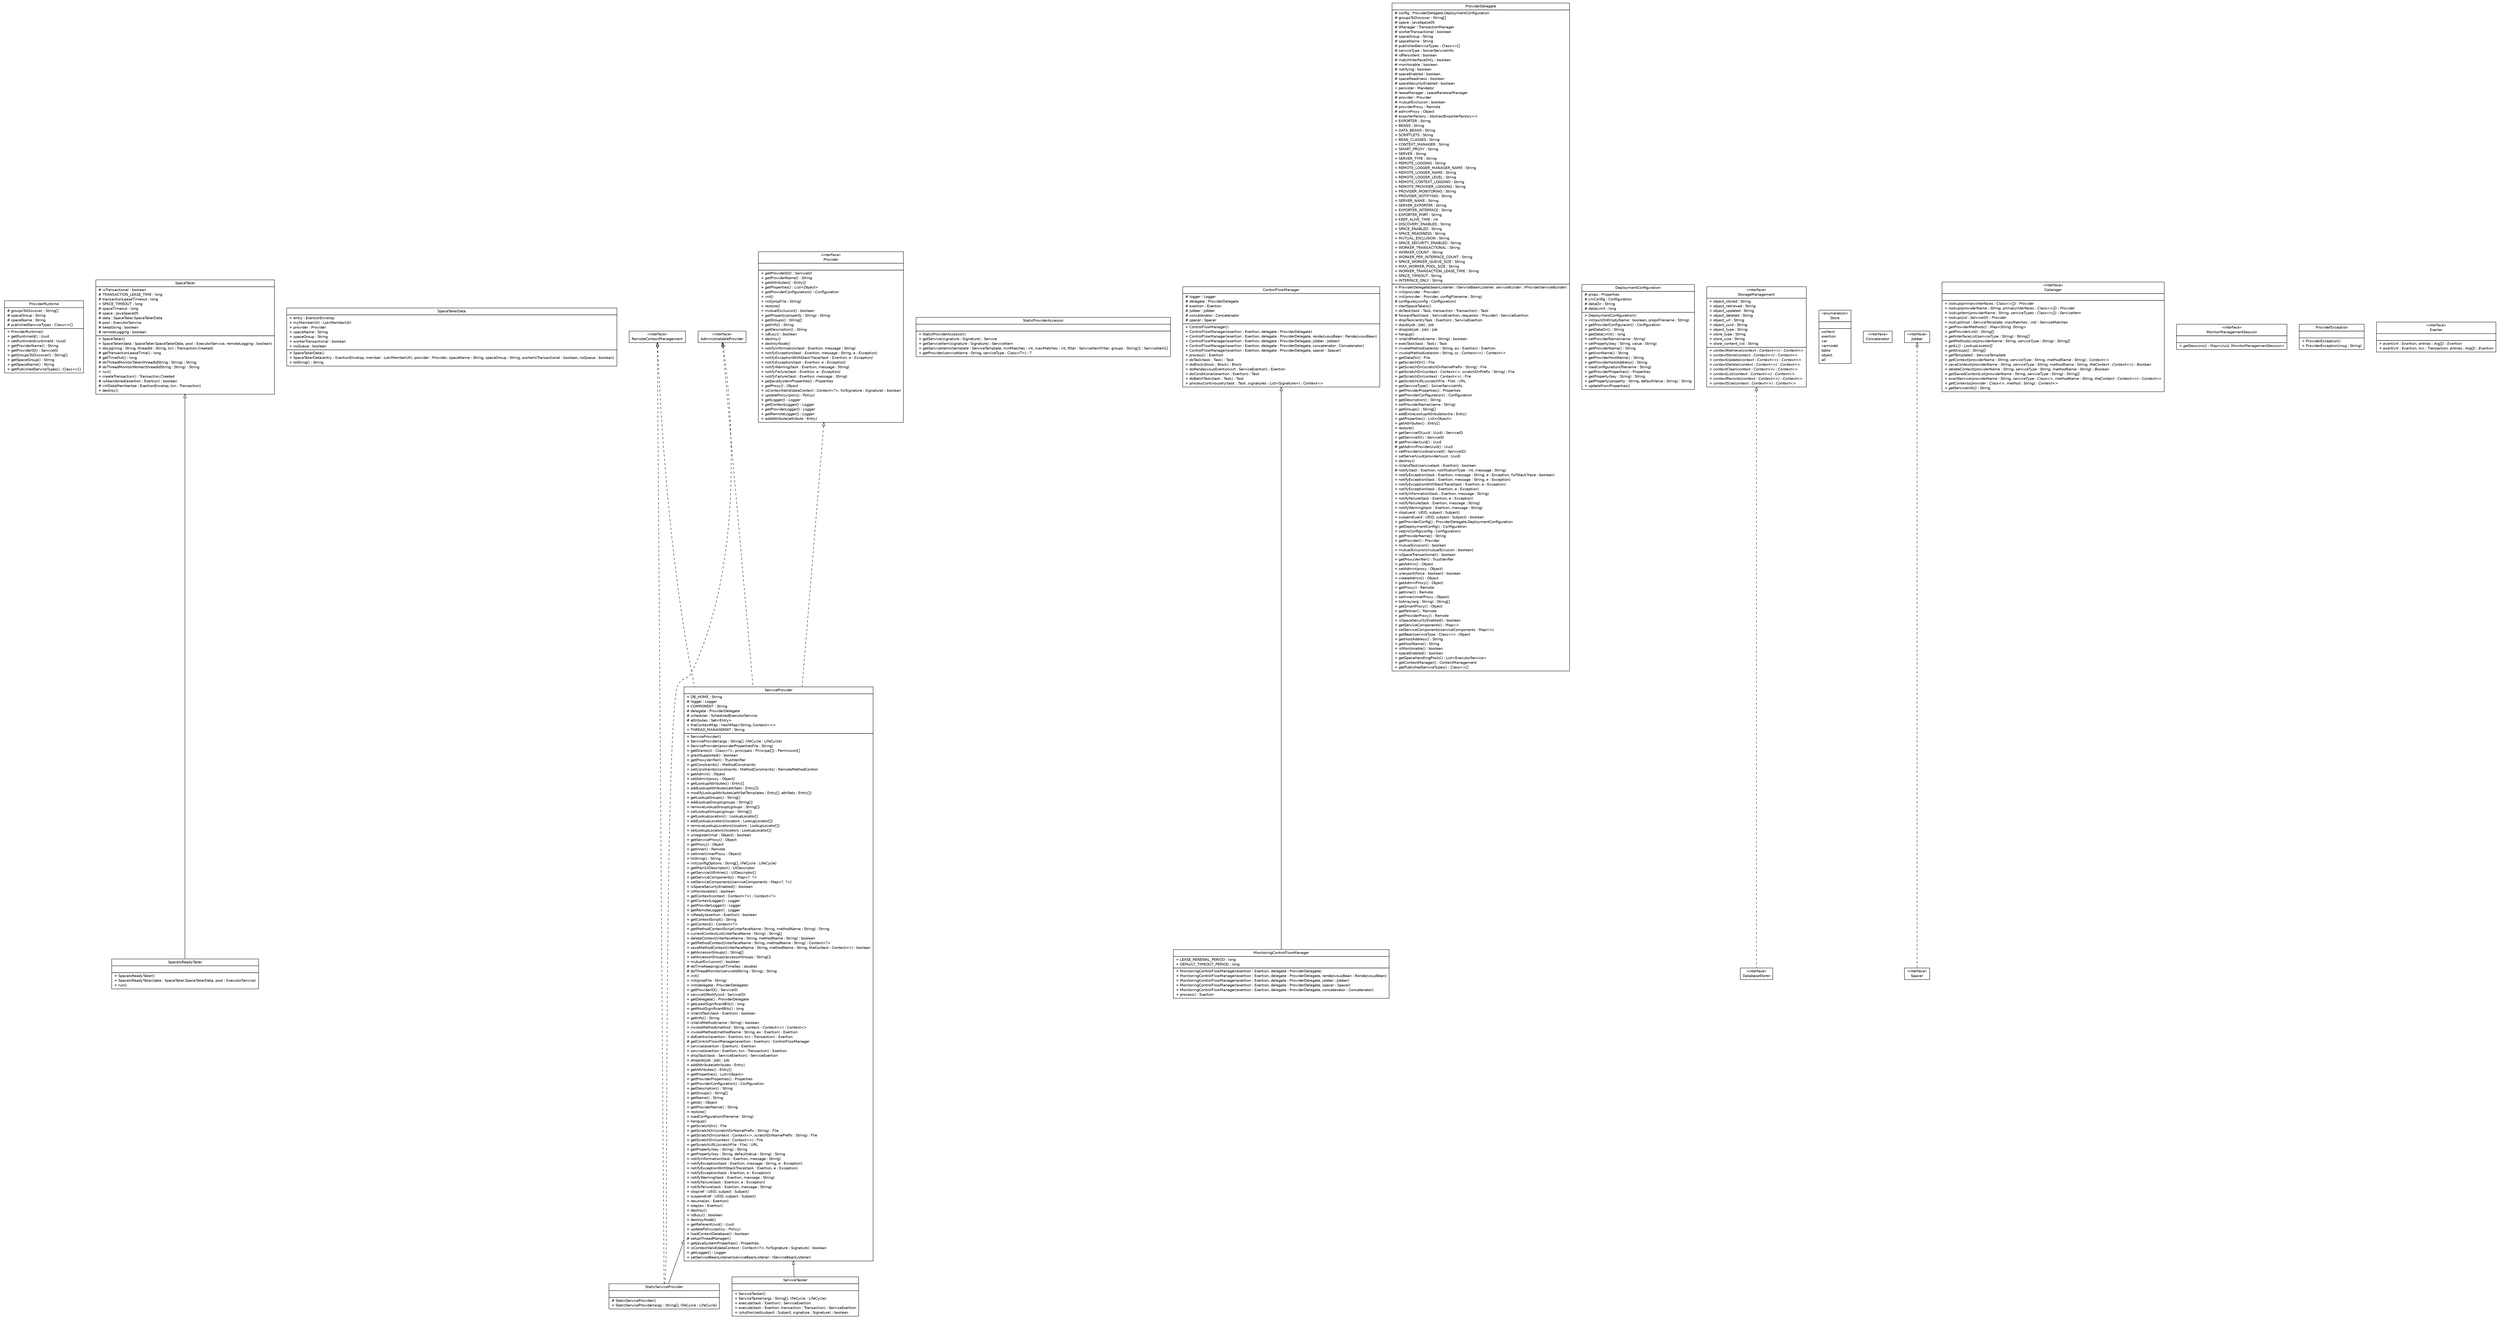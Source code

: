 #!/usr/local/bin/dot
#
# Class diagram 
# Generated by UMLGraph version R5_6 (http://www.umlgraph.org/)
#

digraph G {
	edge [fontname="Helvetica",fontsize=10,labelfontname="Helvetica",labelfontsize=10];
	node [fontname="Helvetica",fontsize=10,shape=plaintext];
	nodesep=0.25;
	ranksep=0.5;
	// sorcer.core.provider.ProviderRuntime
	c9904 [label=<<table title="sorcer.core.provider.ProviderRuntime" border="0" cellborder="1" cellspacing="0" cellpadding="2" port="p" href="./ProviderRuntime.html">
		<tr><td><table border="0" cellspacing="0" cellpadding="1">
<tr><td align="center" balign="center"> ProviderRuntime </td></tr>
		</table></td></tr>
		<tr><td><table border="0" cellspacing="0" cellpadding="1">
<tr><td align="left" balign="left"> # groupsToDiscover : String[] </td></tr>
<tr><td align="left" balign="left"> # spaceGroup : String </td></tr>
<tr><td align="left" balign="left"> # spaceName : String </td></tr>
<tr><td align="left" balign="left"> # publishedServiceTypes : Class&lt;&gt;[] </td></tr>
		</table></td></tr>
		<tr><td><table border="0" cellspacing="0" cellpadding="1">
<tr><td align="left" balign="left"> + ProviderRuntime() </td></tr>
<tr><td align="left" balign="left"> + getRuntimeId() : Uuid </td></tr>
<tr><td align="left" balign="left"> + setRuntimeId(runtimeId : Uuid) </td></tr>
<tr><td align="left" balign="left"> + getProviderName() : String </td></tr>
<tr><td align="left" balign="left"> + getProviderID() : ServiceID </td></tr>
<tr><td align="left" balign="left"> + getGroupsToDiscover() : String[] </td></tr>
<tr><td align="left" balign="left"> + getSpaceGroup() : String </td></tr>
<tr><td align="left" balign="left"> + getSpaceName() : String </td></tr>
<tr><td align="left" balign="left"> + getPublishedServiceTypes() : Class&lt;&gt;[] </td></tr>
		</table></td></tr>
		</table>>, URL="./ProviderRuntime.html", fontname="Helvetica", fontcolor="black", fontsize=10.0];
	// sorcer.core.provider.SpaceTaker
	c9905 [label=<<table title="sorcer.core.provider.SpaceTaker" border="0" cellborder="1" cellspacing="0" cellpadding="2" port="p" href="./SpaceTaker.html">
		<tr><td><table border="0" cellspacing="0" cellpadding="1">
<tr><td align="center" balign="center"> SpaceTaker </td></tr>
		</table></td></tr>
		<tr><td><table border="0" cellspacing="0" cellpadding="1">
<tr><td align="left" balign="left"> # isTransactional : boolean </td></tr>
<tr><td align="left" balign="left"> # TRANSACTION_LEASE_TIME : long </td></tr>
<tr><td align="left" balign="left"> # transactionLeaseTimeout : long </td></tr>
<tr><td align="left" balign="left"> + SPACE_TIMEOUT : long </td></tr>
<tr><td align="left" balign="left"> # spaceTimeout : long </td></tr>
<tr><td align="left" balign="left"> # space : JavaSpace05 </td></tr>
<tr><td align="left" balign="left"> # data : SpaceTaker.SpaceTakerData </td></tr>
<tr><td align="left" balign="left"> # pool : ExecutorService </td></tr>
<tr><td align="left" balign="left"> # keepGoing : boolean </td></tr>
<tr><td align="left" balign="left"> # remoteLogging : boolean </td></tr>
		</table></td></tr>
		<tr><td><table border="0" cellspacing="0" cellpadding="1">
<tr><td align="left" balign="left"> + SpaceTaker() </td></tr>
<tr><td align="left" balign="left"> + SpaceTaker(data : SpaceTaker.SpaceTakerData, pool : ExecutorService, remoteLogging : boolean) </td></tr>
<tr><td align="left" balign="left"> + doLog(msg : String, threadId : String, txn : Transaction.Created) </td></tr>
<tr><td align="left" balign="left"> # getTransactionLeaseTime() : long </td></tr>
<tr><td align="left" balign="left"> # getTimeOut() : long </td></tr>
<tr><td align="left" balign="left"> # doThreadMonitorTaker(threadIdString : String) : String </td></tr>
<tr><td align="left" balign="left"> # doThreadMonitorWorker(threadIdString : String) : String </td></tr>
<tr><td align="left" balign="left"> + run() </td></tr>
<tr><td align="left" balign="left"> + createTransaction() : Transaction.Created </td></tr>
<tr><td align="left" balign="left"> # isAbandoned(exertion : Exertion) : boolean </td></tr>
<tr><td align="left" balign="left"> # initDataMember(ee : ExertionEnvelop, txn : Transaction) </td></tr>
<tr><td align="left" balign="left"> + destroy() </td></tr>
		</table></td></tr>
		</table>>, URL="./SpaceTaker.html", fontname="Helvetica", fontcolor="black", fontsize=10.0];
	// sorcer.core.provider.SpaceTaker.SpaceTakerData
	c9906 [label=<<table title="sorcer.core.provider.SpaceTaker.SpaceTakerData" border="0" cellborder="1" cellspacing="0" cellpadding="2" port="p" href="./SpaceTaker.SpaceTakerData.html">
		<tr><td><table border="0" cellspacing="0" cellpadding="1">
<tr><td align="center" balign="center"> SpaceTakerData </td></tr>
		</table></td></tr>
		<tr><td><table border="0" cellspacing="0" cellpadding="1">
<tr><td align="left" balign="left"> + entry : ExertionEnvelop </td></tr>
<tr><td align="left" balign="left"> + myMemberUtil : LokiMemberUtil </td></tr>
<tr><td align="left" balign="left"> + provider : Provider </td></tr>
<tr><td align="left" balign="left"> + spaceName : String </td></tr>
<tr><td align="left" balign="left"> + spaceGroup : String </td></tr>
<tr><td align="left" balign="left"> + workerTransactional : boolean </td></tr>
<tr><td align="left" balign="left"> + noQueue : boolean </td></tr>
		</table></td></tr>
		<tr><td><table border="0" cellspacing="0" cellpadding="1">
<tr><td align="left" balign="left"> + SpaceTakerData() </td></tr>
<tr><td align="left" balign="left"> + SpaceTakerData(entry : ExertionEnvelop, member : LokiMemberUtil, provider : Provider, spaceName : String, spaceGroup : String, workerIsTransactional : boolean, noQueue : boolean) </td></tr>
<tr><td align="left" balign="left"> + toString() : String </td></tr>
		</table></td></tr>
		</table>>, URL="./SpaceTaker.SpaceTakerData.html", fontname="Helvetica", fontcolor="black", fontsize=10.0];
	// sorcer.core.provider.StaticServiceProvider
	c9907 [label=<<table title="sorcer.core.provider.StaticServiceProvider" border="0" cellborder="1" cellspacing="0" cellpadding="2" port="p" href="./StaticServiceProvider.html">
		<tr><td><table border="0" cellspacing="0" cellpadding="1">
<tr><td align="center" balign="center"> StaticServiceProvider </td></tr>
		</table></td></tr>
		<tr><td><table border="0" cellspacing="0" cellpadding="1">
<tr><td align="left" balign="left">  </td></tr>
		</table></td></tr>
		<tr><td><table border="0" cellspacing="0" cellpadding="1">
<tr><td align="left" balign="left"> # StaticServiceProvider() </td></tr>
<tr><td align="left" balign="left"> + StaticServiceProvider(args : String[], lifeCycle : LifeCycle) </td></tr>
		</table></td></tr>
		</table>>, URL="./StaticServiceProvider.html", fontname="Helvetica", fontcolor="black", fontsize=10.0];
	// sorcer.core.provider.StaticServiceProvider.StaticProviderAccessor
	c9908 [label=<<table title="sorcer.core.provider.StaticServiceProvider.StaticProviderAccessor" border="0" cellborder="1" cellspacing="0" cellpadding="2" port="p" href="./StaticServiceProvider.StaticProviderAccessor.html">
		<tr><td><table border="0" cellspacing="0" cellpadding="1">
<tr><td align="center" balign="center"> StaticProviderAccessor </td></tr>
		</table></td></tr>
		<tr><td><table border="0" cellspacing="0" cellpadding="1">
<tr><td align="left" balign="left">  </td></tr>
		</table></td></tr>
		<tr><td><table border="0" cellspacing="0" cellpadding="1">
<tr><td align="left" balign="left"> + StaticProviderAccessor() </td></tr>
<tr><td align="left" balign="left"> + getService(signature : Signature) : Service </td></tr>
<tr><td align="left" balign="left"> + getServiceItem(signature : Signature) : ServiceItem </td></tr>
<tr><td align="left" balign="left"> + getServiceItems(template : ServiceTemplate, minMatches : int, maxMatches : int, filter : ServiceItemFilter, groups : String[]) : ServiceItem[] </td></tr>
<tr><td align="left" balign="left"> + getProvider(serviceName : String, serviceType : Class&lt;T&gt;) : T </td></tr>
		</table></td></tr>
		</table>>, URL="./StaticServiceProvider.StaticProviderAccessor.html", fontname="Helvetica", fontcolor="black", fontsize=10.0];
	// sorcer.core.provider.ServiceTasker
	c9909 [label=<<table title="sorcer.core.provider.ServiceTasker" border="0" cellborder="1" cellspacing="0" cellpadding="2" port="p" href="./ServiceTasker.html">
		<tr><td><table border="0" cellspacing="0" cellpadding="1">
<tr><td align="center" balign="center"> ServiceTasker </td></tr>
		</table></td></tr>
		<tr><td><table border="0" cellspacing="0" cellpadding="1">
<tr><td align="left" balign="left">  </td></tr>
		</table></td></tr>
		<tr><td><table border="0" cellspacing="0" cellpadding="1">
<tr><td align="left" balign="left"> + ServiceTasker() </td></tr>
<tr><td align="left" balign="left"> + ServiceTasker(args : String[], lifeCycle : LifeCycle) </td></tr>
<tr><td align="left" balign="left"> + execute(task : Exertion) : ServiceExertion </td></tr>
<tr><td align="left" balign="left"> + execute(task : Exertion, transaction : Transaction) : ServiceExertion </td></tr>
<tr><td align="left" balign="left"> + isAuthorized(subject : Subject, signature : Signature) : boolean </td></tr>
		</table></td></tr>
		</table>>, URL="./ServiceTasker.html", fontname="Helvetica", fontcolor="black", fontsize=10.0];
	// sorcer.core.provider.SpaceIsReadyTaker
	c9910 [label=<<table title="sorcer.core.provider.SpaceIsReadyTaker" border="0" cellborder="1" cellspacing="0" cellpadding="2" port="p" href="./SpaceIsReadyTaker.html">
		<tr><td><table border="0" cellspacing="0" cellpadding="1">
<tr><td align="center" balign="center"> SpaceIsReadyTaker </td></tr>
		</table></td></tr>
		<tr><td><table border="0" cellspacing="0" cellpadding="1">
<tr><td align="left" balign="left">  </td></tr>
		</table></td></tr>
		<tr><td><table border="0" cellspacing="0" cellpadding="1">
<tr><td align="left" balign="left"> + SpaceIsReadyTaker() </td></tr>
<tr><td align="left" balign="left"> + SpaceIsReadyTaker(data : SpaceTaker.SpaceTakerData, pool : ExecutorService) </td></tr>
<tr><td align="left" balign="left"> + run() </td></tr>
		</table></td></tr>
		</table>>, URL="./SpaceIsReadyTaker.html", fontname="Helvetica", fontcolor="black", fontsize=10.0];
	// sorcer.core.provider.ControlFlowManager
	c9911 [label=<<table title="sorcer.core.provider.ControlFlowManager" border="0" cellborder="1" cellspacing="0" cellpadding="2" port="p" href="./ControlFlowManager.html">
		<tr><td><table border="0" cellspacing="0" cellpadding="1">
<tr><td align="center" balign="center"> ControlFlowManager </td></tr>
		</table></td></tr>
		<tr><td><table border="0" cellspacing="0" cellpadding="1">
<tr><td align="left" balign="left"> # logger : Logger </td></tr>
<tr><td align="left" balign="left"> # delegate : ProviderDelegate </td></tr>
<tr><td align="left" balign="left"> # exertion : Exertion </td></tr>
<tr><td align="left" balign="left"> # jobber : Jobber </td></tr>
<tr><td align="left" balign="left"> # concatenator : Concatenator </td></tr>
<tr><td align="left" balign="left"> # spacer : Spacer </td></tr>
		</table></td></tr>
		<tr><td><table border="0" cellspacing="0" cellpadding="1">
<tr><td align="left" balign="left"> + ControlFlowManager() </td></tr>
<tr><td align="left" balign="left"> + ControlFlowManager(exertion : Exertion, delegate : ProviderDelegate) </td></tr>
<tr><td align="left" balign="left"> + ControlFlowManager(exertion : Exertion, delegate : ProviderDelegate, rendezvousBean : RendezvousBean) </td></tr>
<tr><td align="left" balign="left"> + ControlFlowManager(exertion : Exertion, delegate : ProviderDelegate, jobber : Jobber) </td></tr>
<tr><td align="left" balign="left"> + ControlFlowManager(exertion : Exertion, delegate : ProviderDelegate, concatenator : Concatenator) </td></tr>
<tr><td align="left" balign="left"> + ControlFlowManager(exertion : Exertion, delegate : ProviderDelegate, spacer : Spacer) </td></tr>
<tr><td align="left" balign="left"> + process() : Exertion </td></tr>
<tr><td align="left" balign="left"> + doTask(task : Task) : Task </td></tr>
<tr><td align="left" balign="left"> + doBlock(block : Block) : Block </td></tr>
<tr><td align="left" balign="left"> + doRendezvousExertion(xrt : ServiceExertion) : Exertion </td></tr>
<tr><td align="left" balign="left"> + doConditional(exertion : Exertion) : Task </td></tr>
<tr><td align="left" balign="left"> + doBatchTask(task : Task) : Task </td></tr>
<tr><td align="left" balign="left"> + processContinousely(task : Task, signatures : List&lt;Signature&gt;) : Context&lt;&gt; </td></tr>
		</table></td></tr>
		</table>>, URL="./ControlFlowManager.html", fontname="Helvetica", fontcolor="black", fontsize=10.0];
	// sorcer.core.provider.ServiceProvider
	c9912 [label=<<table title="sorcer.core.provider.ServiceProvider" border="0" cellborder="1" cellspacing="0" cellpadding="2" port="p" href="./ServiceProvider.html">
		<tr><td><table border="0" cellspacing="0" cellpadding="1">
<tr><td align="center" balign="center"> ServiceProvider </td></tr>
		</table></td></tr>
		<tr><td><table border="0" cellspacing="0" cellpadding="1">
<tr><td align="left" balign="left"> + DB_HOME : String </td></tr>
<tr><td align="left" balign="left"> # logger : Logger </td></tr>
<tr><td align="left" balign="left"> + COMPONENT : String </td></tr>
<tr><td align="left" balign="left"> # delegate : ProviderDelegate </td></tr>
<tr><td align="left" balign="left"> # scheduler : ScheduledExecutorService </td></tr>
<tr><td align="left" balign="left"> # attributes : Set&lt;Entry&gt; </td></tr>
<tr><td align="left" balign="left"> + theContextMap : HashMap&lt;String, Context&lt;&gt;&gt; </td></tr>
<tr><td align="left" balign="left"> + THREAD_MANAGEMNT : String </td></tr>
		</table></td></tr>
		<tr><td><table border="0" cellspacing="0" cellpadding="1">
<tr><td align="left" balign="left"> + ServiceProvider() </td></tr>
<tr><td align="left" balign="left"> + ServiceProvider(args : String[], lifeCycle : LifeCycle) </td></tr>
<tr><td align="left" balign="left"> + ServiceProvider(providerPropertiesFile : String) </td></tr>
<tr><td align="left" balign="left"> + getGrants(cl : Class&lt;?&gt;, principals : Principal[]) : Permission[] </td></tr>
<tr><td align="left" balign="left"> + grantSupported() : boolean </td></tr>
<tr><td align="left" balign="left"> + getProxyVerifier() : TrustVerifier </td></tr>
<tr><td align="left" balign="left"> + getConstraints() : MethodConstraints </td></tr>
<tr><td align="left" balign="left"> + setConstraints(constraints : MethodConstraints) : RemoteMethodControl </td></tr>
<tr><td align="left" balign="left"> + getAdmin() : Object </td></tr>
<tr><td align="left" balign="left"> + setAdmin(proxy : Object) </td></tr>
<tr><td align="left" balign="left"> + getLookupAttributes() : Entry[] </td></tr>
<tr><td align="left" balign="left"> + addLookupAttributes(attrSets : Entry[]) </td></tr>
<tr><td align="left" balign="left"> + modifyLookupAttributes(attrSetTemplates : Entry[], attrSets : Entry[]) </td></tr>
<tr><td align="left" balign="left"> + getLookupGroups() : String[] </td></tr>
<tr><td align="left" balign="left"> + addLookupGroups(groups : String[]) </td></tr>
<tr><td align="left" balign="left"> + removeLookupGroups(groups : String[]) </td></tr>
<tr><td align="left" balign="left"> + setLookupGroups(groups : String[]) </td></tr>
<tr><td align="left" balign="left"> + getLookupLocators() : LookupLocator[] </td></tr>
<tr><td align="left" balign="left"> + addLookupLocators(locators : LookupLocator[]) </td></tr>
<tr><td align="left" balign="left"> + removeLookupLocators(locators : LookupLocator[]) </td></tr>
<tr><td align="left" balign="left"> + setLookupLocators(locators : LookupLocator[]) </td></tr>
<tr><td align="left" balign="left"> + unregister(impl : Object) : boolean </td></tr>
<tr><td align="left" balign="left"> + getServiceProxy() : Object </td></tr>
<tr><td align="left" balign="left"> + getProxy() : Object </td></tr>
<tr><td align="left" balign="left"> + getInner() : Remote </td></tr>
<tr><td align="left" balign="left"> + setInner(innerProxy : Object) </td></tr>
<tr><td align="left" balign="left"> + toString() : String </td></tr>
<tr><td align="left" balign="left"> + init(configOptions : String[], lifeCycle : LifeCycle) </td></tr>
<tr><td align="left" balign="left"> + getMainUIDescriptor() : UIDescriptor </td></tr>
<tr><td align="left" balign="left"> + getServiceUIEntries() : UIDescriptor[] </td></tr>
<tr><td align="left" balign="left"> + getServiceComponents() : Map&lt;?, ?&gt; </td></tr>
<tr><td align="left" balign="left"> + setServiceComponents(serviceComponents : Map&lt;?, ?&gt;) </td></tr>
<tr><td align="left" balign="left"> + isSpaceSecurityEnabled() : boolean </td></tr>
<tr><td align="left" balign="left"> + isMonitorable() : boolean </td></tr>
<tr><td align="left" balign="left"> + getContext(context : Context&lt;?&gt;) : Context&lt;?&gt; </td></tr>
<tr><td align="left" balign="left"> + getContextLogger() : Logger </td></tr>
<tr><td align="left" balign="left"> + getProviderLogger() : Logger </td></tr>
<tr><td align="left" balign="left"> + getRemoteLogger() : Logger </td></tr>
<tr><td align="left" balign="left"> + isReady(exertion : Exertion) : boolean </td></tr>
<tr><td align="left" balign="left"> + getContextScript() : String </td></tr>
<tr><td align="left" balign="left"> + getContext() : Context&lt;?&gt; </td></tr>
<tr><td align="left" balign="left"> + getMethodContextScript(interfaceName : String, methodName : String) : String </td></tr>
<tr><td align="left" balign="left"> + currentContextList(interfaceName : String) : String[] </td></tr>
<tr><td align="left" balign="left"> + deleteContext(interfaceName : String, methodName : String) : boolean </td></tr>
<tr><td align="left" balign="left"> + getMethodContext(interfaceName : String, methodName : String) : Context&lt;?&gt; </td></tr>
<tr><td align="left" balign="left"> + saveMethodContext(interfaceName : String, methodName : String, theContext : Context&lt;&gt;) : boolean </td></tr>
<tr><td align="left" balign="left"> + getAccessorGroups() : String[] </td></tr>
<tr><td align="left" balign="left"> + setAccessorGroups(accessorGroups : String[]) </td></tr>
<tr><td align="left" balign="left"> + mutualExclusion() : boolean </td></tr>
<tr><td align="left" balign="left"> # doTimeKeeping(callTimeSec : double) </td></tr>
<tr><td align="left" balign="left"> # doThreadMonitor(serviceIdString : String) : String </td></tr>
<tr><td align="left" balign="left"> + init() </td></tr>
<tr><td align="left" balign="left"> + init(propFile : String) </td></tr>
<tr><td align="left" balign="left"> + init(delegate : ProviderDelegate) </td></tr>
<tr><td align="left" balign="left"> + getProviderID() : ServiceID </td></tr>
<tr><td align="left" balign="left"> + serviceIDNotify(sid : ServiceID) </td></tr>
<tr><td align="left" balign="left"> + getDelegate() : ProviderDelegate </td></tr>
<tr><td align="left" balign="left"> + getLeastSignificantBits() : long </td></tr>
<tr><td align="left" balign="left"> + getMostSignificantBits() : long </td></tr>
<tr><td align="left" balign="left"> + isValidTask(task : Exertion) : boolean </td></tr>
<tr><td align="left" balign="left"> + getInfo() : String </td></tr>
<tr><td align="left" balign="left"> + isValidMethod(name : String) : boolean </td></tr>
<tr><td align="left" balign="left"> + invokeMethod(method : String, context : Context&lt;&gt;) : Context&lt;&gt; </td></tr>
<tr><td align="left" balign="left"> + invokeMethod(methodName : String, ex : Exertion) : Exertion </td></tr>
<tr><td align="left" balign="left"> + doExertion(exertion : Exertion, txn : Transaction) : Exertion </td></tr>
<tr><td align="left" balign="left"> # getControlFlownManager(exertion : Exertion) : ControlFlowManager </td></tr>
<tr><td align="left" balign="left"> + service(exertion : Exertion) : Exertion </td></tr>
<tr><td align="left" balign="left"> + service(exertion : Exertion, txn : Transaction) : Exertion </td></tr>
<tr><td align="left" balign="left"> + dropTask(task : ServiceExertion) : ServiceExertion </td></tr>
<tr><td align="left" balign="left"> + dropJob(job : Job) : Job </td></tr>
<tr><td align="left" balign="left"> + addAttribute(attributes : Entry) </td></tr>
<tr><td align="left" balign="left"> + getAttributes() : Entry[] </td></tr>
<tr><td align="left" balign="left"> + getProperties() : List&lt;Object&gt; </td></tr>
<tr><td align="left" balign="left"> + getProviderProperties() : Properties </td></tr>
<tr><td align="left" balign="left"> + getProviderConfiguration() : Configuration </td></tr>
<tr><td align="left" balign="left"> + getDescription() : String </td></tr>
<tr><td align="left" balign="left"> + getGroups() : String[] </td></tr>
<tr><td align="left" balign="left"> + getName() : String </td></tr>
<tr><td align="left" balign="left"> + getId() : Object </td></tr>
<tr><td align="left" balign="left"> + getProviderName() : String </td></tr>
<tr><td align="left" balign="left"> + restore() </td></tr>
<tr><td align="left" balign="left"> + loadConfiguration(filename : String) </td></tr>
<tr><td align="left" balign="left"> + hangup() </td></tr>
<tr><td align="left" balign="left"> + getScratchDir() : File </td></tr>
<tr><td align="left" balign="left"> + getScratchDir(scratchDirNamePrefix : String) : File </td></tr>
<tr><td align="left" balign="left"> + getScratchDir(context : Context&lt;&gt;, scratchDirNamePrefix : String) : File </td></tr>
<tr><td align="left" balign="left"> + getScratchDir(context : Context&lt;&gt;) : File </td></tr>
<tr><td align="left" balign="left"> + getScratchURL(scratchFile : File) : URL </td></tr>
<tr><td align="left" balign="left"> + getProperty(key : String) : String </td></tr>
<tr><td align="left" balign="left"> + getProperty(key : String, defaultValue : String) : String </td></tr>
<tr><td align="left" balign="left"> + notifyInformation(task : Exertion, message : String) </td></tr>
<tr><td align="left" balign="left"> + notifyException(task : Exertion, message : String, e : Exception) </td></tr>
<tr><td align="left" balign="left"> + notifyExceptionWithStackTrace(task : Exertion, e : Exception) </td></tr>
<tr><td align="left" balign="left"> + notifyException(task : Exertion, e : Exception) </td></tr>
<tr><td align="left" balign="left"> + notifyWarning(task : Exertion, message : String) </td></tr>
<tr><td align="left" balign="left"> + notifyFailure(task : Exertion, e : Exception) </td></tr>
<tr><td align="left" balign="left"> + notifyFailure(task : Exertion, message : String) </td></tr>
<tr><td align="left" balign="left"> + stop(ref : UEID, subject : Subject) </td></tr>
<tr><td align="left" balign="left"> + suspend(ref : UEID, subject : Subject) </td></tr>
<tr><td align="left" balign="left"> + resume(ex : Exertion) </td></tr>
<tr><td align="left" balign="left"> + step(ex : Exertion) </td></tr>
<tr><td align="left" balign="left"> + destroy() </td></tr>
<tr><td align="left" balign="left"> + isBusy() : boolean </td></tr>
<tr><td align="left" balign="left"> + destroyNode() </td></tr>
<tr><td align="left" balign="left"> + getReferentUuid() : Uuid </td></tr>
<tr><td align="left" balign="left"> + updatePolicy(policy : Policy) </td></tr>
<tr><td align="left" balign="left"> + loadContextDatabase() : boolean </td></tr>
<tr><td align="left" balign="left"> # setupThreadManager() </td></tr>
<tr><td align="left" balign="left"> + getJavaSystemProperties() : Properties </td></tr>
<tr><td align="left" balign="left"> + isContextValid(dataContext : Context&lt;?&gt;, forSignature : Signature) : boolean </td></tr>
<tr><td align="left" balign="left"> + getLogger() : Logger </td></tr>
<tr><td align="left" balign="left"> + setServiceBeanListener(serviceBeanListener : IServiceBeanListener) </td></tr>
		</table></td></tr>
		</table>>, URL="./ServiceProvider.html", fontname="Helvetica", fontcolor="black", fontsize=10.0];
	// sorcer.core.provider.ProviderDelegate
	c9913 [label=<<table title="sorcer.core.provider.ProviderDelegate" border="0" cellborder="1" cellspacing="0" cellpadding="2" port="p" href="./ProviderDelegate.html">
		<tr><td><table border="0" cellspacing="0" cellpadding="1">
<tr><td align="center" balign="center"> ProviderDelegate </td></tr>
		</table></td></tr>
		<tr><td><table border="0" cellspacing="0" cellpadding="1">
<tr><td align="left" balign="left"> # config : ProviderDelegate.DeploymentConfiguration </td></tr>
<tr><td align="left" balign="left"> # groupsToDiscover : String[] </td></tr>
<tr><td align="left" balign="left"> # space : JavaSpace05 </td></tr>
<tr><td align="left" balign="left"> # tManager : TransactionManager </td></tr>
<tr><td align="left" balign="left"> # workerTransactional : boolean </td></tr>
<tr><td align="left" balign="left"> # spaceGroup : String </td></tr>
<tr><td align="left" balign="left"> # spaceName : String </td></tr>
<tr><td align="left" balign="left"> # publishedServiceTypes : Class&lt;&gt;[] </td></tr>
<tr><td align="left" balign="left"> # serviceType : SorcerServiceInfo </td></tr>
<tr><td align="left" balign="left"> # idPersistent : boolean </td></tr>
<tr><td align="left" balign="left"> # matchInterfaceOnly : boolean </td></tr>
<tr><td align="left" balign="left"> # monitorable : boolean </td></tr>
<tr><td align="left" balign="left"> # notifying : boolean </td></tr>
<tr><td align="left" balign="left"> # spaceEnabled : boolean </td></tr>
<tr><td align="left" balign="left"> # spaceReadiness : boolean </td></tr>
<tr><td align="left" balign="left"> # spaceSecurityEnabled : boolean </td></tr>
<tr><td align="left" balign="left"> + persister : Mandator </td></tr>
<tr><td align="left" balign="left"> # leaseManager : LeaseRenewalManager </td></tr>
<tr><td align="left" balign="left"> # provider : Provider </td></tr>
<tr><td align="left" balign="left"> # mutualExclusion : boolean </td></tr>
<tr><td align="left" balign="left"> # providerProxy : Remote </td></tr>
<tr><td align="left" balign="left"> # adminProxy : Object </td></tr>
<tr><td align="left" balign="left"> # exporterFactory : AbstractExporterFactory&lt;&gt; </td></tr>
<tr><td align="left" balign="left"> + EXPORTER : String </td></tr>
<tr><td align="left" balign="left"> + BEANS : String </td></tr>
<tr><td align="left" balign="left"> + DATA_BEANS : String </td></tr>
<tr><td align="left" balign="left"> + SCRIPTLETS : String </td></tr>
<tr><td align="left" balign="left"> + BEAN_CLASSES : String </td></tr>
<tr><td align="left" balign="left"> + CONTEXT_MANAGER : String </td></tr>
<tr><td align="left" balign="left"> + SMART_PROXY : String </td></tr>
<tr><td align="left" balign="left"> + SERVER : String </td></tr>
<tr><td align="left" balign="left"> + SERVER_TYPE : String </td></tr>
<tr><td align="left" balign="left"> + REMOTE_LOGGING : String </td></tr>
<tr><td align="left" balign="left"> + REMOTE_LOGGER_MANAGER_NAME : String </td></tr>
<tr><td align="left" balign="left"> + REMOTE_LOGGER_NAME : String </td></tr>
<tr><td align="left" balign="left"> + REMOTE_LOGGER_LEVEL : String </td></tr>
<tr><td align="left" balign="left"> + REMOTE_CONTEXT_LOGGING : String </td></tr>
<tr><td align="left" balign="left"> + REMOTE_PROVIDER_LOGGING : String </td></tr>
<tr><td align="left" balign="left"> + PROVIDER_MONITORING : String </td></tr>
<tr><td align="left" balign="left"> + PROVIDER_NOTIFYING : String </td></tr>
<tr><td align="left" balign="left"> + SERVER_NAME : String </td></tr>
<tr><td align="left" balign="left"> + SERVER_EXPORTER : String </td></tr>
<tr><td align="left" balign="left"> + EXPORTER_INTERFACE : String </td></tr>
<tr><td align="left" balign="left"> + EXPORTER_PORT : String </td></tr>
<tr><td align="left" balign="left"> + KEEP_ALIVE_TIME : int </td></tr>
<tr><td align="left" balign="left"> + DISCOVERY_ENABLED : String </td></tr>
<tr><td align="left" balign="left"> + SPACE_ENABLED : String </td></tr>
<tr><td align="left" balign="left"> + SPACE_READINESS : String </td></tr>
<tr><td align="left" balign="left"> + MUTUAL_EXCLUSION : String </td></tr>
<tr><td align="left" balign="left"> + SPACE_SECURITY_ENABLED : String </td></tr>
<tr><td align="left" balign="left"> + WORKER_TRANSACTIONAL : String </td></tr>
<tr><td align="left" balign="left"> + WORKER_COUNT : String </td></tr>
<tr><td align="left" balign="left"> + WORKER_PER_INTERFACE_COUNT : String </td></tr>
<tr><td align="left" balign="left"> + SPACE_WORKER_QUEUE_SIZE : String </td></tr>
<tr><td align="left" balign="left"> + MAX_WORKER_POOL_SIZE : String </td></tr>
<tr><td align="left" balign="left"> + WORKER_TRANSACTION_LEASE_TIME : String </td></tr>
<tr><td align="left" balign="left"> + SPACE_TIMEOUT : String </td></tr>
<tr><td align="left" balign="left"> + INTERFACE_ONLY : String </td></tr>
		</table></td></tr>
		<tr><td><table border="0" cellspacing="0" cellpadding="1">
<tr><td align="left" balign="left"> + ProviderDelegate(beanListener : IServiceBeanListener, serviceBuilder : IProviderServiceBuilder) </td></tr>
<tr><td align="left" balign="left"> + init(provider : Provider) </td></tr>
<tr><td align="left" balign="left"> + init(provider : Provider, configFilename : String) </td></tr>
<tr><td align="left" balign="left"> # configure(jconfig : Configuration) </td></tr>
<tr><td align="left" balign="left"> + startSpaceTakers() </td></tr>
<tr><td align="left" balign="left"> + doTask(task : Task, transaction : Transaction) : Task </td></tr>
<tr><td align="left" balign="left"> # forwardTask(task : ServiceExertion, requestor : Provider) : ServiceExertion </td></tr>
<tr><td align="left" balign="left"> + dropTask(entryTask : Exertion) : ServiceExertion </td></tr>
<tr><td align="left" balign="left"> + doJob(job : Job) : Job </td></tr>
<tr><td align="left" balign="left"> + dropJob(job : Job) : Job </td></tr>
<tr><td align="left" balign="left"> + hangup() </td></tr>
<tr><td align="left" balign="left"> + isValidMethod(name : String) : boolean </td></tr>
<tr><td align="left" balign="left"> + execTask(task : Task) : Task </td></tr>
<tr><td align="left" balign="left"> + invokeMethod(selector : String, ex : Exertion) : Exertion </td></tr>
<tr><td align="left" balign="left"> + invokeMethod(selector : String, sc : Context&lt;&gt;) : Context&lt;&gt; </td></tr>
<tr><td align="left" balign="left"> + getDataDir() : File </td></tr>
<tr><td align="left" balign="left"> + getScratchDir() : File </td></tr>
<tr><td align="left" balign="left"> + getScratchDir(scratchDirNamePrefix : String) : File </td></tr>
<tr><td align="left" balign="left"> + getScratchDir(context : Context&lt;&gt;, scratchDirPrefix : String) : File </td></tr>
<tr><td align="left" balign="left"> + getScratchDir(context : Context&lt;&gt;) : File </td></tr>
<tr><td align="left" balign="left"> + getScratchURL(scratchFile : File) : URL </td></tr>
<tr><td align="left" balign="left"> + getServiceType() : SorcerServiceInfo </td></tr>
<tr><td align="left" balign="left"> + getProviderProperties() : Properties </td></tr>
<tr><td align="left" balign="left"> + getProviderConfiguration() : Configuration </td></tr>
<tr><td align="left" balign="left"> + getDescription() : String </td></tr>
<tr><td align="left" balign="left"> + setProviderName(name : String) </td></tr>
<tr><td align="left" balign="left"> + getGroups() : String[] </td></tr>
<tr><td align="left" balign="left"> + addExtraLookupAttribute(extra : Entry) </td></tr>
<tr><td align="left" balign="left"> + getProperties() : List&lt;Object&gt; </td></tr>
<tr><td align="left" balign="left"> + getAttributes() : Entry[] </td></tr>
<tr><td align="left" balign="left"> + restore() </td></tr>
<tr><td align="left" balign="left"> + getServiceID(uuid : Uuid) : ServiceID </td></tr>
<tr><td align="left" balign="left"> + getServiceID() : ServiceID </td></tr>
<tr><td align="left" balign="left"> # getProviderUuid() : Uuid </td></tr>
<tr><td align="left" balign="left"> # getAdminProviderUuid() : Uuid </td></tr>
<tr><td align="left" balign="left"> + setProviderUuid(serviceID : ServiceID) </td></tr>
<tr><td align="left" balign="left"> + setServerUuid(providerUuid : Uuid) </td></tr>
<tr><td align="left" balign="left"> + destroy() </td></tr>
<tr><td align="left" balign="left"> + isValidTask(servicetask : Exertion) : boolean </td></tr>
<tr><td align="left" balign="left"> # notify(task : Exertion, notificationType : int, message : String) </td></tr>
<tr><td align="left" balign="left"> + notifyException(task : Exertion, message : String, e : Exception, fullStackTrace : boolean) </td></tr>
<tr><td align="left" balign="left"> + notifyException(task : Exertion, message : String, e : Exception) </td></tr>
<tr><td align="left" balign="left"> + notifyExceptionWithStackTrace(task : Exertion, e : Exception) </td></tr>
<tr><td align="left" balign="left"> + notifyException(task : Exertion, e : Exception) </td></tr>
<tr><td align="left" balign="left"> + notifyInformation(task : Exertion, message : String) </td></tr>
<tr><td align="left" balign="left"> + notifyFailure(task : Exertion, e : Exception) </td></tr>
<tr><td align="left" balign="left"> + notifyFailure(task : Exertion, message : String) </td></tr>
<tr><td align="left" balign="left"> + notifyWarning(task : Exertion, message : String) </td></tr>
<tr><td align="left" balign="left"> + stop(ueid : UEID, subject : Subject) </td></tr>
<tr><td align="left" balign="left"> + suspend(ueid : UEID, subject : Subject) : boolean </td></tr>
<tr><td align="left" balign="left"> + getProviderConfig() : ProviderDelegate.DeploymentConfiguration </td></tr>
<tr><td align="left" balign="left"> + getDeploymentConfig() : Configuration </td></tr>
<tr><td align="left" balign="left"> + setJiniConfig(config : Configuration) </td></tr>
<tr><td align="left" balign="left"> + getProviderName() : String </td></tr>
<tr><td align="left" balign="left"> + getProvider() : Provider </td></tr>
<tr><td align="left" balign="left"> + mutualExlusion() : boolean </td></tr>
<tr><td align="left" balign="left"> + mutualExlusion(mutualExlusion : boolean) </td></tr>
<tr><td align="left" balign="left"> + isSpaceTransactional() : boolean </td></tr>
<tr><td align="left" balign="left"> + getProxyVerifier() : TrustVerifier </td></tr>
<tr><td align="left" balign="left"> + getAdmin() : Object </td></tr>
<tr><td align="left" balign="left"> + setAdmin(proxy : Object) </td></tr>
<tr><td align="left" balign="left"> + unexport(force : boolean) : boolean </td></tr>
<tr><td align="left" balign="left"> + createAdmin() : Object </td></tr>
<tr><td align="left" balign="left"> + getAdminProxy() : Object </td></tr>
<tr><td align="left" balign="left"> + getProxy() : Remote </td></tr>
<tr><td align="left" balign="left"> + getInner() : Remote </td></tr>
<tr><td align="left" balign="left"> + setInner(innerProxy : Object) </td></tr>
<tr><td align="left" balign="left"> + toArray(arg : String) : String[] </td></tr>
<tr><td align="left" balign="left"> + getSmartProxy() : Object </td></tr>
<tr><td align="left" balign="left"> + getPartner() : Remote </td></tr>
<tr><td align="left" balign="left"> + getProviderProxy() : Remote </td></tr>
<tr><td align="left" balign="left"> + isSpaceSecurityEnabled() : boolean </td></tr>
<tr><td align="left" balign="left"> + getServiceComponents() : Map&lt;&gt; </td></tr>
<tr><td align="left" balign="left"> + setServiceComponents(serviceComponents : Map&lt;&gt;) </td></tr>
<tr><td align="left" balign="left"> + getBean(serviceType : Class&lt;&gt;) : Object </td></tr>
<tr><td align="left" balign="left"> + getHostAddress() : String </td></tr>
<tr><td align="left" balign="left"> + getHostName() : String </td></tr>
<tr><td align="left" balign="left"> + isMonitorable() : boolean </td></tr>
<tr><td align="left" balign="left"> + spaceEnabled() : boolean </td></tr>
<tr><td align="left" balign="left"> + getSpaceHandlingPools() : List&lt;ExecutorService&gt; </td></tr>
<tr><td align="left" balign="left"> + getContextManager() : ContextManagement </td></tr>
<tr><td align="left" balign="left"> + getPublishedServiceTypes() : Class&lt;&gt;[] </td></tr>
		</table></td></tr>
		</table>>, URL="./ProviderDelegate.html", fontname="Helvetica", fontcolor="black", fontsize=10.0];
	// sorcer.core.provider.ProviderDelegate.DeploymentConfiguration
	c9914 [label=<<table title="sorcer.core.provider.ProviderDelegate.DeploymentConfiguration" border="0" cellborder="1" cellspacing="0" cellpadding="2" port="p" href="./ProviderDelegate.DeploymentConfiguration.html">
		<tr><td><table border="0" cellspacing="0" cellpadding="1">
<tr><td align="center" balign="center"> DeploymentConfiguration </td></tr>
		</table></td></tr>
		<tr><td><table border="0" cellspacing="0" cellpadding="1">
<tr><td align="left" balign="left"> # props : Properties </td></tr>
<tr><td align="left" balign="left"> # jiniConfig : Configuration </td></tr>
<tr><td align="left" balign="left"> # dataDir : String </td></tr>
<tr><td align="left" balign="left"> # dataLimit : long </td></tr>
		</table></td></tr>
		<tr><td><table border="0" cellspacing="0" cellpadding="1">
<tr><td align="left" balign="left"> + DeploymentConfiguration() </td></tr>
<tr><td align="left" balign="left"> + init(exitOnEmptyName : boolean, propsFilename : String) </td></tr>
<tr><td align="left" balign="left"> + getProviderConfiguraion() : Configuration </td></tr>
<tr><td align="left" balign="left"> + getDataDir() : String </td></tr>
<tr><td align="left" balign="left"> + getDataLimit() : long </td></tr>
<tr><td align="left" balign="left"> + setProviderName(name : String) </td></tr>
<tr><td align="left" balign="left"> + setProperty(key : String, value : String) </td></tr>
<tr><td align="left" balign="left"> + getProviderName() : String </td></tr>
<tr><td align="left" balign="left"> + getIconName() : String </td></tr>
<tr><td align="left" balign="left"> + getProviderHostName() : String </td></tr>
<tr><td align="left" balign="left"> + getProviderHostAddress() : String </td></tr>
<tr><td align="left" balign="left"> + loadConfiguration(filename : String) </td></tr>
<tr><td align="left" balign="left"> + getProviderProperties() : Properties </td></tr>
<tr><td align="left" balign="left"> + getProperty(key : String) : String </td></tr>
<tr><td align="left" balign="left"> + getProperty(property : String, defaultValue : String) : String </td></tr>
<tr><td align="left" balign="left"> + updateFromProperties() </td></tr>
		</table></td></tr>
		</table>>, URL="./ProviderDelegate.DeploymentConfiguration.html", fontname="Helvetica", fontcolor="black", fontsize=10.0];
	// sorcer.core.provider.MonitoringControlFlowManager
	c9915 [label=<<table title="sorcer.core.provider.MonitoringControlFlowManager" border="0" cellborder="1" cellspacing="0" cellpadding="2" port="p" href="./MonitoringControlFlowManager.html">
		<tr><td><table border="0" cellspacing="0" cellpadding="1">
<tr><td align="center" balign="center"> MonitoringControlFlowManager </td></tr>
		</table></td></tr>
		<tr><td><table border="0" cellspacing="0" cellpadding="1">
<tr><td align="left" balign="left"> + LEASE_RENEWAL_PERIOD : long </td></tr>
<tr><td align="left" balign="left"> + DEFAULT_TIMEOUT_PERIOD : long </td></tr>
		</table></td></tr>
		<tr><td><table border="0" cellspacing="0" cellpadding="1">
<tr><td align="left" balign="left"> + MonitoringControlFlowManager(exertion : Exertion, delegate : ProviderDelegate) </td></tr>
<tr><td align="left" balign="left"> + MonitoringControlFlowManager(exertion : Exertion, delegate : ProviderDelegate, rendezvousBean : RendezvousBean) </td></tr>
<tr><td align="left" balign="left"> + MonitoringControlFlowManager(exertion : Exertion, delegate : ProviderDelegate, jobber : Jobber) </td></tr>
<tr><td align="left" balign="left"> + MonitoringControlFlowManager(exertion : Exertion, delegate : ProviderDelegate, spacer : Spacer) </td></tr>
<tr><td align="left" balign="left"> + MonitoringControlFlowManager(exertion : Exertion, delegate : ProviderDelegate, concatenator : Concatenator) </td></tr>
<tr><td align="left" balign="left"> + process() : Exertion </td></tr>
		</table></td></tr>
		</table>>, URL="./MonitoringControlFlowManager.html", fontname="Helvetica", fontcolor="black", fontsize=10.0];
	// sorcer.core.provider.StorageManagement
	c9916 [label=<<table title="sorcer.core.provider.StorageManagement" border="0" cellborder="1" cellspacing="0" cellpadding="2" port="p" href="./StorageManagement.html">
		<tr><td><table border="0" cellspacing="0" cellpadding="1">
<tr><td align="center" balign="center"> &#171;interface&#187; </td></tr>
<tr><td align="center" balign="center"> StorageManagement </td></tr>
		</table></td></tr>
		<tr><td><table border="0" cellspacing="0" cellpadding="1">
<tr><td align="left" balign="left"> + object_stored : String </td></tr>
<tr><td align="left" balign="left"> + object_retrieved : String </td></tr>
<tr><td align="left" balign="left"> + object_updated : String </td></tr>
<tr><td align="left" balign="left"> + object_deleted : String </td></tr>
<tr><td align="left" balign="left"> + object_url : String </td></tr>
<tr><td align="left" balign="left"> + object_uuid : String </td></tr>
<tr><td align="left" balign="left"> + object_type : String </td></tr>
<tr><td align="left" balign="left"> + store_type : String </td></tr>
<tr><td align="left" balign="left"> + store_size : String </td></tr>
<tr><td align="left" balign="left"> + store_content_list : String </td></tr>
		</table></td></tr>
		<tr><td><table border="0" cellspacing="0" cellpadding="1">
<tr><td align="left" balign="left"><font face="Helvetica-Oblique" point-size="10.0"> + contextRetrieve(context : Context&lt;&gt;) : Context&lt;&gt; </font></td></tr>
<tr><td align="left" balign="left"><font face="Helvetica-Oblique" point-size="10.0"> + contextStore(context : Context&lt;&gt;) : Context&lt;&gt; </font></td></tr>
<tr><td align="left" balign="left"><font face="Helvetica-Oblique" point-size="10.0"> + contextUpdate(context : Context&lt;&gt;) : Context&lt;&gt; </font></td></tr>
<tr><td align="left" balign="left"><font face="Helvetica-Oblique" point-size="10.0"> + contextDelete(context : Context&lt;&gt;) : Context&lt;&gt; </font></td></tr>
<tr><td align="left" balign="left"><font face="Helvetica-Oblique" point-size="10.0"> + contextClear(context : Context&lt;&gt;) : Context&lt;&gt; </font></td></tr>
<tr><td align="left" balign="left"><font face="Helvetica-Oblique" point-size="10.0"> + contextList(context : Context&lt;&gt;) : Context&lt;&gt; </font></td></tr>
<tr><td align="left" balign="left"><font face="Helvetica-Oblique" point-size="10.0"> + contextRecords(context : Context&lt;&gt;) : Context&lt;&gt; </font></td></tr>
<tr><td align="left" balign="left"><font face="Helvetica-Oblique" point-size="10.0"> + contextSize(context : Context&lt;&gt;) : Context&lt;&gt; </font></td></tr>
		</table></td></tr>
		</table>>, URL="./StorageManagement.html", fontname="Helvetica", fontcolor="black", fontsize=10.0];
	// sorcer.core.provider.DatabaseStorer
	c9917 [label=<<table title="sorcer.core.provider.DatabaseStorer" border="0" cellborder="1" cellspacing="0" cellpadding="2" port="p" href="./DatabaseStorer.html">
		<tr><td><table border="0" cellspacing="0" cellpadding="1">
<tr><td align="center" balign="center"> &#171;interface&#187; </td></tr>
<tr><td align="center" balign="center"> DatabaseStorer </td></tr>
		</table></td></tr>
		</table>>, URL="./DatabaseStorer.html", fontname="Helvetica", fontcolor="black", fontsize=10.0];
	// sorcer.core.provider.DatabaseStorer.Store
	c9918 [label=<<table title="sorcer.core.provider.DatabaseStorer.Store" border="0" cellborder="1" cellspacing="0" cellpadding="2" port="p" href="./DatabaseStorer.Store.html">
		<tr><td><table border="0" cellspacing="0" cellpadding="1">
<tr><td align="center" balign="center"> &#171;enumeration&#187; </td></tr>
<tr><td align="center" balign="center"> Store </td></tr>
		</table></td></tr>
		<tr><td><table border="0" cellspacing="0" cellpadding="1">
<tr><td align="left" balign="left">  </td></tr>
		</table></td></tr>
		<tr><td><table border="0" cellspacing="0" cellpadding="1">
<tr><td align="left" balign="left"> context </td></tr>
<tr><td align="left" balign="left"> exertion </td></tr>
<tr><td align="left" balign="left"> var </td></tr>
<tr><td align="left" balign="left"> varmodel </td></tr>
<tr><td align="left" balign="left"> table </td></tr>
<tr><td align="left" balign="left"> object </td></tr>
<tr><td align="left" balign="left"> all </td></tr>
		</table></td></tr>
		</table>>, URL="./DatabaseStorer.Store.html", fontname="Helvetica", fontcolor="black", fontsize=10.0];
	// sorcer.core.provider.RemoteContextManagement
	c9919 [label=<<table title="sorcer.core.provider.RemoteContextManagement" border="0" cellborder="1" cellspacing="0" cellpadding="2" port="p" href="./RemoteContextManagement.html">
		<tr><td><table border="0" cellspacing="0" cellpadding="1">
<tr><td align="center" balign="center"> &#171;interface&#187; </td></tr>
<tr><td align="center" balign="center"> RemoteContextManagement </td></tr>
		</table></td></tr>
		</table>>, URL="./RemoteContextManagement.html", fontname="Helvetica", fontcolor="black", fontsize=10.0];
	// sorcer.core.provider.Concatenator
	c9920 [label=<<table title="sorcer.core.provider.Concatenator" border="0" cellborder="1" cellspacing="0" cellpadding="2" port="p" href="./Concatenator.html">
		<tr><td><table border="0" cellspacing="0" cellpadding="1">
<tr><td align="center" balign="center"> &#171;interface&#187; </td></tr>
<tr><td align="center" balign="center"> Concatenator </td></tr>
		</table></td></tr>
		</table>>, URL="./Concatenator.html", fontname="Helvetica", fontcolor="black", fontsize=10.0];
	// sorcer.core.provider.Spacer
	c9921 [label=<<table title="sorcer.core.provider.Spacer" border="0" cellborder="1" cellspacing="0" cellpadding="2" port="p" href="./Spacer.html">
		<tr><td><table border="0" cellspacing="0" cellpadding="1">
<tr><td align="center" balign="center"> &#171;interface&#187; </td></tr>
<tr><td align="center" balign="center"> Spacer </td></tr>
		</table></td></tr>
		</table>>, URL="./Spacer.html", fontname="Helvetica", fontcolor="black", fontsize=10.0];
	// sorcer.core.provider.Cataloger
	c9922 [label=<<table title="sorcer.core.provider.Cataloger" border="0" cellborder="1" cellspacing="0" cellpadding="2" port="p" href="./Cataloger.html">
		<tr><td><table border="0" cellspacing="0" cellpadding="1">
<tr><td align="center" balign="center"> &#171;interface&#187; </td></tr>
<tr><td align="center" balign="center"> Cataloger </td></tr>
		</table></td></tr>
		<tr><td><table border="0" cellspacing="0" cellpadding="1">
<tr><td align="left" balign="left">  </td></tr>
		</table></td></tr>
		<tr><td><table border="0" cellspacing="0" cellpadding="1">
<tr><td align="left" balign="left"><font face="Helvetica-Oblique" point-size="10.0"> + lookup(primaryInterfaces : Class&lt;&gt;[]) : Provider </font></td></tr>
<tr><td align="left" balign="left"><font face="Helvetica-Oblique" point-size="10.0"> + lookup(providerName : String, primaryInterfaces : Class&lt;&gt;[]) : Provider </font></td></tr>
<tr><td align="left" balign="left"><font face="Helvetica-Oblique" point-size="10.0"> + lookupItem(providerName : String, serviceTypes : Class&lt;&gt;[]) : ServiceItem </font></td></tr>
<tr><td align="left" balign="left"><font face="Helvetica-Oblique" point-size="10.0"> + lookup(sid : ServiceID) : Provider </font></td></tr>
<tr><td align="left" balign="left"><font face="Helvetica-Oblique" point-size="10.0"> + lookup(tmpl : ServiceTemplate, maxMatches : int) : ServiceMatches </font></td></tr>
<tr><td align="left" balign="left"><font face="Helvetica-Oblique" point-size="10.0"> + getProviderMethods() : Map&lt;String, String&gt; </font></td></tr>
<tr><td align="left" balign="left"><font face="Helvetica-Oblique" point-size="10.0"> + getProviderList() : String[] </font></td></tr>
<tr><td align="left" balign="left"><font face="Helvetica-Oblique" point-size="10.0"> + getInterfaceList(serviceType : String) : String[] </font></td></tr>
<tr><td align="left" balign="left"><font face="Helvetica-Oblique" point-size="10.0"> + getMethodsList(providerName : String, serviceType : String) : String[] </font></td></tr>
<tr><td align="left" balign="left"><font face="Helvetica-Oblique" point-size="10.0"> + getLL() : LookupLocator[] </font></td></tr>
<tr><td align="left" balign="left"><font face="Helvetica-Oblique" point-size="10.0"> + getGroups() : String[] </font></td></tr>
<tr><td align="left" balign="left"><font face="Helvetica-Oblique" point-size="10.0"> + getTemplate() : ServiceTemplate </font></td></tr>
<tr><td align="left" balign="left"><font face="Helvetica-Oblique" point-size="10.0"> + getContext(providerName : String, serviceType : String, methodName : String) : Context&lt;&gt; </font></td></tr>
<tr><td align="left" balign="left"><font face="Helvetica-Oblique" point-size="10.0"> + saveContext(providerName : String, serviceType : String, methodName : String, theContext : Context&lt;&gt;) : Boolean </font></td></tr>
<tr><td align="left" balign="left"><font face="Helvetica-Oblique" point-size="10.0"> + deleteContext(providerName : String, serviceType : String, methodName : String) : Boolean </font></td></tr>
<tr><td align="left" balign="left"><font face="Helvetica-Oblique" point-size="10.0"> + getSavedContextList(providerName : String, serviceType : String) : String[] </font></td></tr>
<tr><td align="left" balign="left"><font face="Helvetica-Oblique" point-size="10.0"> + exertService(providerName : String, serviceType : Class&lt;&gt;, methodName : String, theContext : Context&lt;&gt;) : Context&lt;&gt; </font></td></tr>
<tr><td align="left" balign="left"><font face="Helvetica-Oblique" point-size="10.0"> + getContexts(provider : Class&lt;&gt;, method : String) : Context&lt;&gt; </font></td></tr>
<tr><td align="left" balign="left"><font face="Helvetica-Oblique" point-size="10.0"> + getServiceInfo() : String </font></td></tr>
		</table></td></tr>
		</table>>, URL="./Cataloger.html", fontname="Helvetica", fontcolor="black", fontsize=10.0];
	// sorcer.core.provider.AdministratableProvider
	c9923 [label=<<table title="sorcer.core.provider.AdministratableProvider" border="0" cellborder="1" cellspacing="0" cellpadding="2" port="p" href="./AdministratableProvider.html">
		<tr><td><table border="0" cellspacing="0" cellpadding="1">
<tr><td align="center" balign="center"> &#171;interface&#187; </td></tr>
<tr><td align="center" balign="center"> AdministratableProvider </td></tr>
		</table></td></tr>
		</table>>, URL="./AdministratableProvider.html", fontname="Helvetica", fontcolor="black", fontsize=10.0];
	// sorcer.core.provider.MonitorManagementSession
	c9924 [label=<<table title="sorcer.core.provider.MonitorManagementSession" border="0" cellborder="1" cellspacing="0" cellpadding="2" port="p" href="./MonitorManagementSession.html">
		<tr><td><table border="0" cellspacing="0" cellpadding="1">
<tr><td align="center" balign="center"> &#171;interface&#187; </td></tr>
<tr><td align="center" balign="center"> MonitorManagementSession </td></tr>
		</table></td></tr>
		<tr><td><table border="0" cellspacing="0" cellpadding="1">
<tr><td align="left" balign="left">  </td></tr>
		</table></td></tr>
		<tr><td><table border="0" cellspacing="0" cellpadding="1">
<tr><td align="left" balign="left"><font face="Helvetica-Oblique" point-size="10.0"> + getSessions() : Map&lt;Uuid, MonitorManagementSession&gt; </font></td></tr>
		</table></td></tr>
		</table>>, URL="./MonitorManagementSession.html", fontname="Helvetica", fontcolor="black", fontsize=10.0];
	// sorcer.core.provider.Jobber
	c9925 [label=<<table title="sorcer.core.provider.Jobber" border="0" cellborder="1" cellspacing="0" cellpadding="2" port="p" href="./Jobber.html">
		<tr><td><table border="0" cellspacing="0" cellpadding="1">
<tr><td align="center" balign="center"> &#171;interface&#187; </td></tr>
<tr><td align="center" balign="center"> Jobber </td></tr>
		</table></td></tr>
		</table>>, URL="./Jobber.html", fontname="Helvetica", fontcolor="black", fontsize=10.0];
	// sorcer.core.provider.Provider
	c9926 [label=<<table title="sorcer.core.provider.Provider" border="0" cellborder="1" cellspacing="0" cellpadding="2" port="p" href="./Provider.html">
		<tr><td><table border="0" cellspacing="0" cellpadding="1">
<tr><td align="center" balign="center"> &#171;interface&#187; </td></tr>
<tr><td align="center" balign="center"> Provider </td></tr>
		</table></td></tr>
		<tr><td><table border="0" cellspacing="0" cellpadding="1">
<tr><td align="left" balign="left">  </td></tr>
		</table></td></tr>
		<tr><td><table border="0" cellspacing="0" cellpadding="1">
<tr><td align="left" balign="left"><font face="Helvetica-Oblique" point-size="10.0"> + getProviderID() : ServiceID </font></td></tr>
<tr><td align="left" balign="left"><font face="Helvetica-Oblique" point-size="10.0"> + getProviderName() : String </font></td></tr>
<tr><td align="left" balign="left"><font face="Helvetica-Oblique" point-size="10.0"> + getAttributes() : Entry[] </font></td></tr>
<tr><td align="left" balign="left"><font face="Helvetica-Oblique" point-size="10.0"> + getProperties() : List&lt;Object&gt; </font></td></tr>
<tr><td align="left" balign="left"><font face="Helvetica-Oblique" point-size="10.0"> + getProviderConfiguration() : Configuration </font></td></tr>
<tr><td align="left" balign="left"><font face="Helvetica-Oblique" point-size="10.0"> + init() </font></td></tr>
<tr><td align="left" balign="left"><font face="Helvetica-Oblique" point-size="10.0"> + init(propFile : String) </font></td></tr>
<tr><td align="left" balign="left"><font face="Helvetica-Oblique" point-size="10.0"> + restore() </font></td></tr>
<tr><td align="left" balign="left"><font face="Helvetica-Oblique" point-size="10.0"> + mutualExclusion() : boolean </font></td></tr>
<tr><td align="left" balign="left"><font face="Helvetica-Oblique" point-size="10.0"> + getProperty(property : String) : String </font></td></tr>
<tr><td align="left" balign="left"><font face="Helvetica-Oblique" point-size="10.0"> + getGroups() : String[] </font></td></tr>
<tr><td align="left" balign="left"><font face="Helvetica-Oblique" point-size="10.0"> + getInfo() : String </font></td></tr>
<tr><td align="left" balign="left"><font face="Helvetica-Oblique" point-size="10.0"> + getDescription() : String </font></td></tr>
<tr><td align="left" balign="left"><font face="Helvetica-Oblique" point-size="10.0"> + isBusy() : boolean </font></td></tr>
<tr><td align="left" balign="left"><font face="Helvetica-Oblique" point-size="10.0"> + destroy() </font></td></tr>
<tr><td align="left" balign="left"><font face="Helvetica-Oblique" point-size="10.0"> + destroyNode() </font></td></tr>
<tr><td align="left" balign="left"><font face="Helvetica-Oblique" point-size="10.0"> + notifyInformation(task : Exertion, message : String) </font></td></tr>
<tr><td align="left" balign="left"><font face="Helvetica-Oblique" point-size="10.0"> + notifyException(task : Exertion, message : String, e : Exception) </font></td></tr>
<tr><td align="left" balign="left"><font face="Helvetica-Oblique" point-size="10.0"> + notifyExceptionWithStackTrace(task : Exertion, e : Exception) </font></td></tr>
<tr><td align="left" balign="left"><font face="Helvetica-Oblique" point-size="10.0"> + notifyException(task : Exertion, e : Exception) </font></td></tr>
<tr><td align="left" balign="left"><font face="Helvetica-Oblique" point-size="10.0"> + notifyWarning(task : Exertion, message : String) </font></td></tr>
<tr><td align="left" balign="left"><font face="Helvetica-Oblique" point-size="10.0"> + notifyFailure(task : Exertion, e : Exception) </font></td></tr>
<tr><td align="left" balign="left"><font face="Helvetica-Oblique" point-size="10.0"> + notifyFailure(task : Exertion, message : String) </font></td></tr>
<tr><td align="left" balign="left"><font face="Helvetica-Oblique" point-size="10.0"> + getJavaSystemProperties() : Properties </font></td></tr>
<tr><td align="left" balign="left"><font face="Helvetica-Oblique" point-size="10.0"> + getProxy() : Object </font></td></tr>
<tr><td align="left" balign="left"><font face="Helvetica-Oblique" point-size="10.0"> + isContextValid(dataContext : Context&lt;?&gt;, forSignature : Signature) : boolean </font></td></tr>
<tr><td align="left" balign="left"><font face="Helvetica-Oblique" point-size="10.0"> + updatePolicy(policy : Policy) </font></td></tr>
<tr><td align="left" balign="left"><font face="Helvetica-Oblique" point-size="10.0"> + getLogger() : Logger </font></td></tr>
<tr><td align="left" balign="left"><font face="Helvetica-Oblique" point-size="10.0"> + getContextLogger() : Logger </font></td></tr>
<tr><td align="left" balign="left"><font face="Helvetica-Oblique" point-size="10.0"> + getProviderLogger() : Logger </font></td></tr>
<tr><td align="left" balign="left"><font face="Helvetica-Oblique" point-size="10.0"> + getRemoteLogger() : Logger </font></td></tr>
<tr><td align="left" balign="left"><font face="Helvetica-Oblique" point-size="10.0"> + addAttribute(attribute : Entry) </font></td></tr>
		</table></td></tr>
		</table>>, URL="./Provider.html", fontname="Helvetica", fontcolor="black", fontsize=10.0];
	// sorcer.core.provider.ProviderException
	c9927 [label=<<table title="sorcer.core.provider.ProviderException" border="0" cellborder="1" cellspacing="0" cellpadding="2" port="p" href="./ProviderException.html">
		<tr><td><table border="0" cellspacing="0" cellpadding="1">
<tr><td align="center" balign="center"> ProviderException </td></tr>
		</table></td></tr>
		<tr><td><table border="0" cellspacing="0" cellpadding="1">
<tr><td align="left" balign="left">  </td></tr>
		</table></td></tr>
		<tr><td><table border="0" cellspacing="0" cellpadding="1">
<tr><td align="left" balign="left"> + ProviderException() </td></tr>
<tr><td align="left" balign="left"> + ProviderException(msg : String) </td></tr>
		</table></td></tr>
		</table>>, URL="./ProviderException.html", fontname="Helvetica", fontcolor="black", fontsize=10.0];
	// sorcer.core.provider.Exerter
	c9928 [label=<<table title="sorcer.core.provider.Exerter" border="0" cellborder="1" cellspacing="0" cellpadding="2" port="p" href="./Exerter.html">
		<tr><td><table border="0" cellspacing="0" cellpadding="1">
<tr><td align="center" balign="center"> &#171;interface&#187; </td></tr>
<tr><td align="center" balign="center"> Exerter </td></tr>
		</table></td></tr>
		<tr><td><table border="0" cellspacing="0" cellpadding="1">
<tr><td align="left" balign="left">  </td></tr>
		</table></td></tr>
		<tr><td><table border="0" cellspacing="0" cellpadding="1">
<tr><td align="left" balign="left"><font face="Helvetica-Oblique" point-size="10.0"> + exert(xrt : Exertion, entries : Arg[]) : Exertion </font></td></tr>
<tr><td align="left" balign="left"><font face="Helvetica-Oblique" point-size="10.0"> + exert(xrt : Exertion, txn : Transaction, entries : Arg[]) : Exertion </font></td></tr>
		</table></td></tr>
		</table>>, URL="./Exerter.html", fontname="Helvetica", fontcolor="black", fontsize=10.0];
	//sorcer.core.provider.StaticServiceProvider extends sorcer.core.provider.ServiceProvider
	c9912:p -> c9907:p [dir=back,arrowtail=empty];
	//sorcer.core.provider.StaticServiceProvider implements sorcer.core.provider.AdministratableProvider
	c9923:p -> c9907:p [dir=back,arrowtail=empty,style=dashed];
	//sorcer.core.provider.StaticServiceProvider implements sorcer.core.provider.RemoteContextManagement
	c9919:p -> c9907:p [dir=back,arrowtail=empty,style=dashed];
	//sorcer.core.provider.ServiceTasker extends sorcer.core.provider.ServiceProvider
	c9912:p -> c9909:p [dir=back,arrowtail=empty];
	//sorcer.core.provider.SpaceIsReadyTaker extends sorcer.core.provider.SpaceTaker
	c9905:p -> c9910:p [dir=back,arrowtail=empty];
	//sorcer.core.provider.ServiceProvider implements sorcer.core.provider.Provider
	c9926:p -> c9912:p [dir=back,arrowtail=empty,style=dashed];
	//sorcer.core.provider.ServiceProvider implements sorcer.core.provider.AdministratableProvider
	c9923:p -> c9912:p [dir=back,arrowtail=empty,style=dashed];
	//sorcer.core.provider.ServiceProvider implements sorcer.core.provider.RemoteContextManagement
	c9919:p -> c9912:p [dir=back,arrowtail=empty,style=dashed];
	//sorcer.core.provider.MonitoringControlFlowManager extends sorcer.core.provider.ControlFlowManager
	c9911:p -> c9915:p [dir=back,arrowtail=empty];
	//sorcer.core.provider.DatabaseStorer implements sorcer.core.provider.StorageManagement
	c9916:p -> c9917:p [dir=back,arrowtail=empty,style=dashed];
	//sorcer.core.provider.Spacer implements sorcer.core.provider.Jobber
	c9925:p -> c9921:p [dir=back,arrowtail=empty,style=dashed];
}

